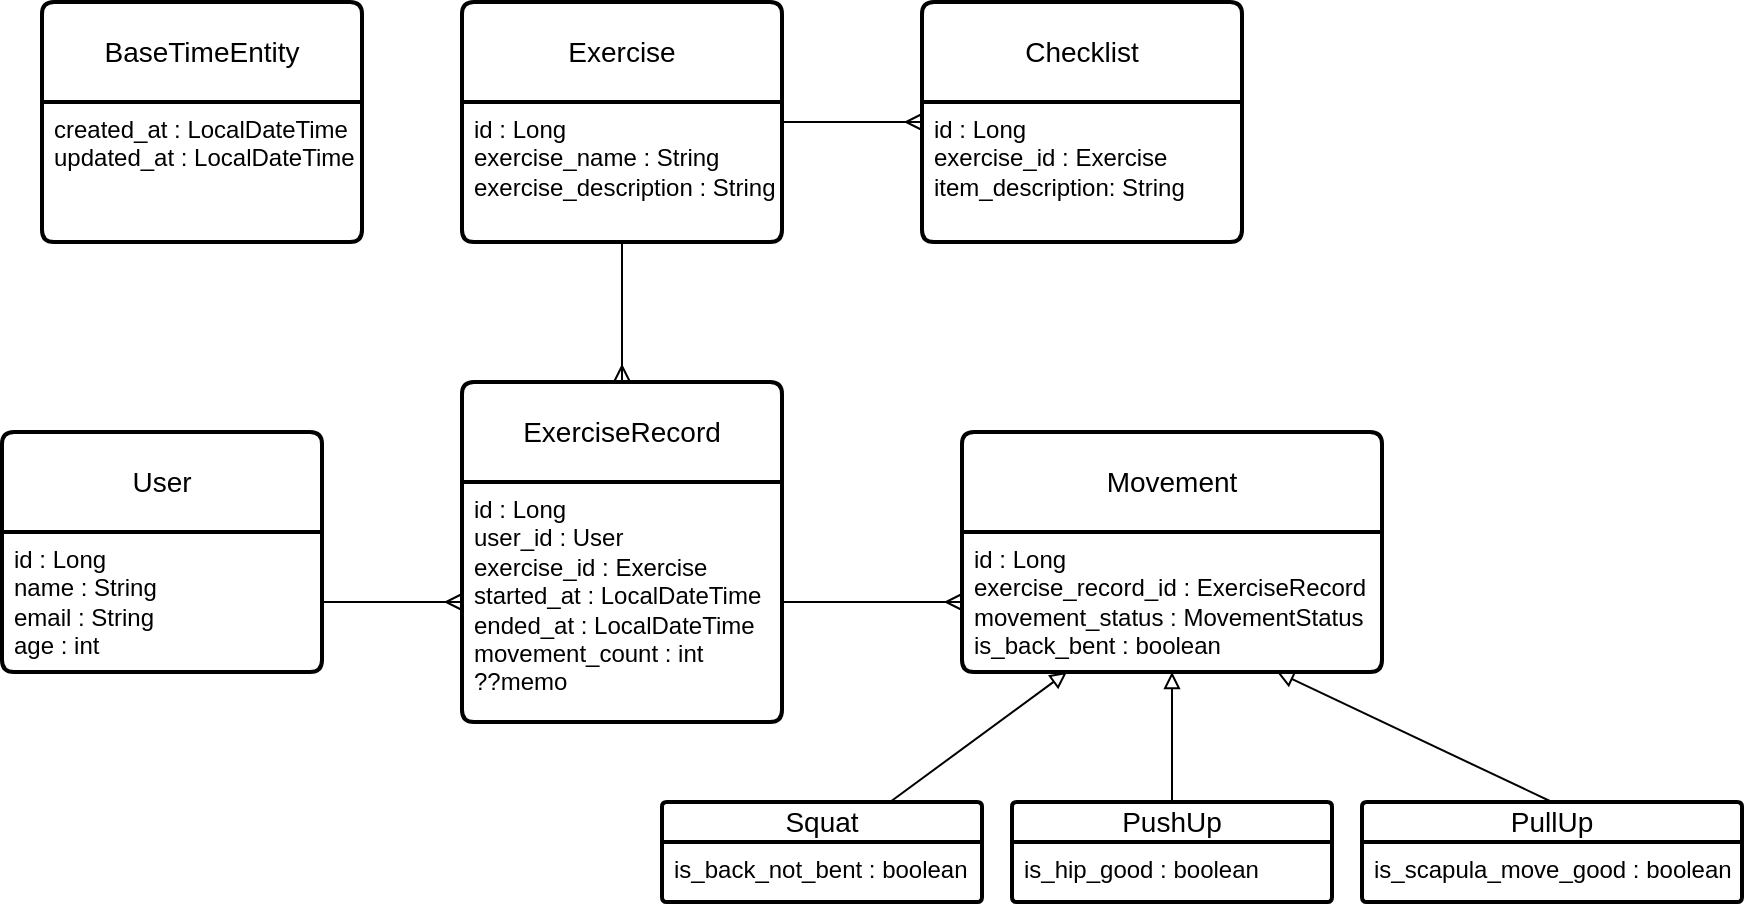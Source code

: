 <mxfile version="21.3.7" type="device">
  <diagram name="페이지-1" id="7URbCTrXN6Az-WfgySKy">
    <mxGraphModel dx="1079" dy="667" grid="1" gridSize="10" guides="1" tooltips="1" connect="1" arrows="1" fold="1" page="1" pageScale="1" pageWidth="827" pageHeight="1169" math="0" shadow="0">
      <root>
        <mxCell id="0" />
        <mxCell id="1" parent="0" />
        <mxCell id="ykm11HSwF0hpzCsh8MRU-17" value="User" style="swimlane;childLayout=stackLayout;horizontal=1;startSize=50;horizontalStack=0;rounded=1;fontSize=14;fontStyle=0;strokeWidth=2;resizeParent=0;resizeLast=1;shadow=0;dashed=0;align=center;arcSize=4;whiteSpace=wrap;html=1;" parent="1" vertex="1">
          <mxGeometry x="20" y="325" width="160" height="120" as="geometry" />
        </mxCell>
        <mxCell id="ykm11HSwF0hpzCsh8MRU-18" value="id : Long&lt;br&gt;name : String&lt;br style=&quot;border-color: var(--border-color);&quot;&gt;email : String&lt;br&gt;age : int" style="align=left;strokeColor=none;fillColor=none;spacingLeft=4;fontSize=12;verticalAlign=top;resizable=0;rotatable=0;part=1;html=1;" parent="ykm11HSwF0hpzCsh8MRU-17" vertex="1">
          <mxGeometry y="50" width="160" height="70" as="geometry" />
        </mxCell>
        <mxCell id="QKPIdLVlnkrBArpC9VKR-55" style="edgeStyle=orthogonalEdgeStyle;rounded=0;orthogonalLoop=1;jettySize=auto;html=1;entryX=0;entryY=0.5;entryDx=0;entryDy=0;endArrow=ERmany;endFill=0;" edge="1" parent="1" source="ykm11HSwF0hpzCsh8MRU-20" target="QKPIdLVlnkrBArpC9VKR-51">
          <mxGeometry relative="1" as="geometry" />
        </mxCell>
        <mxCell id="ykm11HSwF0hpzCsh8MRU-20" value="Exercise" style="swimlane;childLayout=stackLayout;horizontal=1;startSize=50;horizontalStack=0;rounded=1;fontSize=14;fontStyle=0;strokeWidth=2;resizeParent=0;resizeLast=1;shadow=0;dashed=0;align=center;arcSize=4;whiteSpace=wrap;html=1;" parent="1" vertex="1">
          <mxGeometry x="250" y="110" width="160" height="120" as="geometry" />
        </mxCell>
        <mxCell id="ykm11HSwF0hpzCsh8MRU-21" value="id : Long&lt;br&gt;exercise_name : String&lt;br&gt;exercise_description : String" style="align=left;strokeColor=none;fillColor=none;spacingLeft=4;fontSize=12;verticalAlign=top;resizable=0;rotatable=0;part=1;html=1;" parent="ykm11HSwF0hpzCsh8MRU-20" vertex="1">
          <mxGeometry y="50" width="160" height="70" as="geometry" />
        </mxCell>
        <mxCell id="QKPIdLVlnkrBArpC9VKR-1" value="ExerciseRecord" style="swimlane;childLayout=stackLayout;horizontal=1;startSize=50;horizontalStack=0;rounded=1;fontSize=14;fontStyle=0;strokeWidth=2;resizeParent=0;resizeLast=1;shadow=0;dashed=0;align=center;arcSize=4;whiteSpace=wrap;html=1;" vertex="1" parent="1">
          <mxGeometry x="250" y="300" width="160" height="170" as="geometry" />
        </mxCell>
        <mxCell id="QKPIdLVlnkrBArpC9VKR-2" value="id : Long&lt;br&gt;user_id : User&lt;br&gt;exercise_id : Exercise&lt;br&gt;started_at : LocalDateTime&lt;br&gt;ended_at : LocalDateTime&lt;br&gt;movement_count : int&lt;br&gt;??memo" style="align=left;strokeColor=none;fillColor=none;spacingLeft=4;fontSize=12;verticalAlign=top;resizable=0;rotatable=0;part=1;html=1;" vertex="1" parent="QKPIdLVlnkrBArpC9VKR-1">
          <mxGeometry y="50" width="160" height="120" as="geometry" />
        </mxCell>
        <mxCell id="QKPIdLVlnkrBArpC9VKR-18" value="Movement" style="swimlane;childLayout=stackLayout;horizontal=1;startSize=50;horizontalStack=0;rounded=1;fontSize=14;fontStyle=0;strokeWidth=2;resizeParent=0;resizeLast=1;shadow=0;dashed=0;align=center;arcSize=4;whiteSpace=wrap;html=1;" vertex="1" parent="1">
          <mxGeometry x="500" y="325" width="210" height="120" as="geometry" />
        </mxCell>
        <mxCell id="QKPIdLVlnkrBArpC9VKR-19" value="id : Long&lt;br&gt;exercise_record_id : ExerciseRecord&lt;br&gt;movement_status : MovementStatus&lt;br&gt;is_back_bent : boolean" style="align=left;strokeColor=none;fillColor=none;spacingLeft=4;fontSize=12;verticalAlign=top;resizable=0;rotatable=0;part=1;html=1;" vertex="1" parent="QKPIdLVlnkrBArpC9VKR-18">
          <mxGeometry y="50" width="210" height="70" as="geometry" />
        </mxCell>
        <mxCell id="QKPIdLVlnkrBArpC9VKR-39" style="rounded=0;orthogonalLoop=1;jettySize=auto;html=1;endArrow=block;endFill=0;entryX=0.25;entryY=1;entryDx=0;entryDy=0;" edge="1" parent="1" source="QKPIdLVlnkrBArpC9VKR-22" target="QKPIdLVlnkrBArpC9VKR-19">
          <mxGeometry relative="1" as="geometry">
            <mxPoint x="500" y="440" as="targetPoint" />
          </mxGeometry>
        </mxCell>
        <mxCell id="QKPIdLVlnkrBArpC9VKR-22" value="Squat" style="swimlane;childLayout=stackLayout;horizontal=1;startSize=20;horizontalStack=0;rounded=1;fontSize=14;fontStyle=0;strokeWidth=2;resizeParent=0;resizeLast=1;shadow=0;dashed=0;align=center;arcSize=4;whiteSpace=wrap;html=1;" vertex="1" parent="1">
          <mxGeometry x="350" y="510" width="160" height="50" as="geometry" />
        </mxCell>
        <mxCell id="QKPIdLVlnkrBArpC9VKR-23" value="is_back_not_bent : boolean" style="align=left;strokeColor=none;fillColor=none;spacingLeft=4;fontSize=12;verticalAlign=top;resizable=0;rotatable=0;part=1;html=1;" vertex="1" parent="QKPIdLVlnkrBArpC9VKR-22">
          <mxGeometry y="20" width="160" height="30" as="geometry" />
        </mxCell>
        <mxCell id="QKPIdLVlnkrBArpC9VKR-29" style="edgeStyle=orthogonalEdgeStyle;rounded=0;orthogonalLoop=1;jettySize=auto;html=1;exitX=0.5;exitY=1;exitDx=0;exitDy=0;" edge="1" parent="QKPIdLVlnkrBArpC9VKR-22" source="QKPIdLVlnkrBArpC9VKR-23" target="QKPIdLVlnkrBArpC9VKR-23">
          <mxGeometry relative="1" as="geometry" />
        </mxCell>
        <mxCell id="QKPIdLVlnkrBArpC9VKR-30" style="edgeStyle=orthogonalEdgeStyle;rounded=0;orthogonalLoop=1;jettySize=auto;html=1;exitX=0.5;exitY=1;exitDx=0;exitDy=0;" edge="1" parent="QKPIdLVlnkrBArpC9VKR-22" source="QKPIdLVlnkrBArpC9VKR-23" target="QKPIdLVlnkrBArpC9VKR-23">
          <mxGeometry relative="1" as="geometry" />
        </mxCell>
        <mxCell id="QKPIdLVlnkrBArpC9VKR-40" style="rounded=0;orthogonalLoop=1;jettySize=auto;html=1;endArrow=block;endFill=0;entryX=0.5;entryY=1;entryDx=0;entryDy=0;" edge="1" parent="1" source="QKPIdLVlnkrBArpC9VKR-31" target="QKPIdLVlnkrBArpC9VKR-19">
          <mxGeometry relative="1" as="geometry">
            <mxPoint x="590" y="460" as="targetPoint" />
          </mxGeometry>
        </mxCell>
        <mxCell id="QKPIdLVlnkrBArpC9VKR-31" value="PushUp" style="swimlane;childLayout=stackLayout;horizontal=1;startSize=20;horizontalStack=0;rounded=1;fontSize=14;fontStyle=0;strokeWidth=2;resizeParent=0;resizeLast=1;shadow=0;dashed=0;align=center;arcSize=4;whiteSpace=wrap;html=1;" vertex="1" parent="1">
          <mxGeometry x="525" y="510" width="160" height="50" as="geometry" />
        </mxCell>
        <mxCell id="QKPIdLVlnkrBArpC9VKR-32" value="is_hip_good : boolean" style="align=left;strokeColor=none;fillColor=none;spacingLeft=4;fontSize=12;verticalAlign=top;resizable=0;rotatable=0;part=1;html=1;" vertex="1" parent="QKPIdLVlnkrBArpC9VKR-31">
          <mxGeometry y="20" width="160" height="30" as="geometry" />
        </mxCell>
        <mxCell id="QKPIdLVlnkrBArpC9VKR-33" style="edgeStyle=orthogonalEdgeStyle;rounded=0;orthogonalLoop=1;jettySize=auto;html=1;exitX=0.5;exitY=1;exitDx=0;exitDy=0;" edge="1" parent="QKPIdLVlnkrBArpC9VKR-31" source="QKPIdLVlnkrBArpC9VKR-32" target="QKPIdLVlnkrBArpC9VKR-32">
          <mxGeometry relative="1" as="geometry" />
        </mxCell>
        <mxCell id="QKPIdLVlnkrBArpC9VKR-34" style="edgeStyle=orthogonalEdgeStyle;rounded=0;orthogonalLoop=1;jettySize=auto;html=1;exitX=0.5;exitY=1;exitDx=0;exitDy=0;" edge="1" parent="QKPIdLVlnkrBArpC9VKR-31" source="QKPIdLVlnkrBArpC9VKR-32" target="QKPIdLVlnkrBArpC9VKR-32">
          <mxGeometry relative="1" as="geometry" />
        </mxCell>
        <mxCell id="QKPIdLVlnkrBArpC9VKR-41" style="rounded=0;orthogonalLoop=1;jettySize=auto;html=1;exitX=0.5;exitY=0;exitDx=0;exitDy=0;endArrow=block;endFill=0;entryX=0.75;entryY=1;entryDx=0;entryDy=0;" edge="1" parent="1" source="QKPIdLVlnkrBArpC9VKR-35" target="QKPIdLVlnkrBArpC9VKR-19">
          <mxGeometry relative="1" as="geometry">
            <mxPoint x="610" y="450" as="targetPoint" />
          </mxGeometry>
        </mxCell>
        <mxCell id="QKPIdLVlnkrBArpC9VKR-35" value="PullUp" style="swimlane;childLayout=stackLayout;horizontal=1;startSize=20;horizontalStack=0;rounded=1;fontSize=14;fontStyle=0;strokeWidth=2;resizeParent=0;resizeLast=1;shadow=0;dashed=0;align=center;arcSize=4;whiteSpace=wrap;html=1;" vertex="1" parent="1">
          <mxGeometry x="700" y="510" width="190" height="50" as="geometry" />
        </mxCell>
        <mxCell id="QKPIdLVlnkrBArpC9VKR-36" value="is_scapula_move_good : boolean" style="align=left;strokeColor=none;fillColor=none;spacingLeft=4;fontSize=12;verticalAlign=top;resizable=0;rotatable=0;part=1;html=1;" vertex="1" parent="QKPIdLVlnkrBArpC9VKR-35">
          <mxGeometry y="20" width="190" height="30" as="geometry" />
        </mxCell>
        <mxCell id="QKPIdLVlnkrBArpC9VKR-37" style="edgeStyle=orthogonalEdgeStyle;rounded=0;orthogonalLoop=1;jettySize=auto;html=1;exitX=0.5;exitY=1;exitDx=0;exitDy=0;" edge="1" parent="QKPIdLVlnkrBArpC9VKR-35" source="QKPIdLVlnkrBArpC9VKR-36" target="QKPIdLVlnkrBArpC9VKR-36">
          <mxGeometry relative="1" as="geometry" />
        </mxCell>
        <mxCell id="QKPIdLVlnkrBArpC9VKR-38" style="edgeStyle=orthogonalEdgeStyle;rounded=0;orthogonalLoop=1;jettySize=auto;html=1;exitX=0.5;exitY=1;exitDx=0;exitDy=0;" edge="1" parent="QKPIdLVlnkrBArpC9VKR-35" source="QKPIdLVlnkrBArpC9VKR-36" target="QKPIdLVlnkrBArpC9VKR-36">
          <mxGeometry relative="1" as="geometry" />
        </mxCell>
        <mxCell id="QKPIdLVlnkrBArpC9VKR-45" value="BaseTimeEntity" style="swimlane;childLayout=stackLayout;horizontal=1;startSize=50;horizontalStack=0;rounded=1;fontSize=14;fontStyle=0;strokeWidth=2;resizeParent=0;resizeLast=1;shadow=0;dashed=0;align=center;arcSize=4;whiteSpace=wrap;html=1;" vertex="1" parent="1">
          <mxGeometry x="40" y="110" width="160" height="120" as="geometry" />
        </mxCell>
        <mxCell id="QKPIdLVlnkrBArpC9VKR-46" value="created_at : LocalDateTime&lt;br&gt;updated_at : LocalDateTime" style="align=left;strokeColor=none;fillColor=none;spacingLeft=4;fontSize=12;verticalAlign=top;resizable=0;rotatable=0;part=1;html=1;" vertex="1" parent="QKPIdLVlnkrBArpC9VKR-45">
          <mxGeometry y="50" width="160" height="70" as="geometry" />
        </mxCell>
        <mxCell id="QKPIdLVlnkrBArpC9VKR-49" style="rounded=0;orthogonalLoop=1;jettySize=auto;html=1;entryX=0;entryY=0.5;entryDx=0;entryDy=0;endArrow=ERmany;endFill=0;edgeStyle=orthogonalEdgeStyle;" edge="1" parent="1" source="ykm11HSwF0hpzCsh8MRU-18" target="QKPIdLVlnkrBArpC9VKR-2">
          <mxGeometry relative="1" as="geometry" />
        </mxCell>
        <mxCell id="QKPIdLVlnkrBArpC9VKR-50" style="rounded=0;orthogonalLoop=1;jettySize=auto;html=1;entryX=0;entryY=0.5;entryDx=0;entryDy=0;endArrow=ERmany;endFill=0;edgeStyle=orthogonalEdgeStyle;" edge="1" parent="1" source="QKPIdLVlnkrBArpC9VKR-2" target="QKPIdLVlnkrBArpC9VKR-19">
          <mxGeometry relative="1" as="geometry" />
        </mxCell>
        <mxCell id="QKPIdLVlnkrBArpC9VKR-51" value="Checklist" style="swimlane;childLayout=stackLayout;horizontal=1;startSize=50;horizontalStack=0;rounded=1;fontSize=14;fontStyle=0;strokeWidth=2;resizeParent=0;resizeLast=1;shadow=0;dashed=0;align=center;arcSize=4;whiteSpace=wrap;html=1;" vertex="1" parent="1">
          <mxGeometry x="480" y="110" width="160" height="120" as="geometry" />
        </mxCell>
        <mxCell id="QKPIdLVlnkrBArpC9VKR-52" value="id : Long&amp;nbsp;&lt;br&gt;exercise_id : Exercise&lt;br&gt;item_description: String" style="align=left;strokeColor=none;fillColor=none;spacingLeft=4;fontSize=12;verticalAlign=top;resizable=0;rotatable=0;part=1;html=1;" vertex="1" parent="QKPIdLVlnkrBArpC9VKR-51">
          <mxGeometry y="50" width="160" height="70" as="geometry" />
        </mxCell>
        <mxCell id="QKPIdLVlnkrBArpC9VKR-54" style="rounded=0;orthogonalLoop=1;jettySize=auto;html=1;entryX=0.5;entryY=0;entryDx=0;entryDy=0;endArrow=ERmany;endFill=0;edgeStyle=orthogonalEdgeStyle;" edge="1" parent="1" source="ykm11HSwF0hpzCsh8MRU-21" target="QKPIdLVlnkrBArpC9VKR-1">
          <mxGeometry relative="1" as="geometry" />
        </mxCell>
      </root>
    </mxGraphModel>
  </diagram>
</mxfile>
